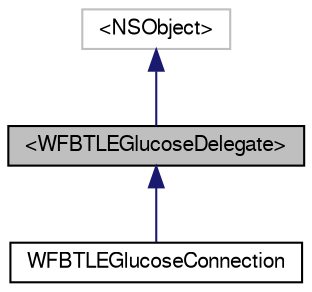 digraph "&lt;WFBTLEGlucoseDelegate&gt;"
{
  edge [fontname="FreeSans",fontsize="10",labelfontname="FreeSans",labelfontsize="10"];
  node [fontname="FreeSans",fontsize="10",shape=record];
  Node1 [label="\<WFBTLEGlucoseDelegate\>",height=0.2,width=0.4,color="black", fillcolor="grey75", style="filled", fontcolor="black"];
  Node2 -> Node1 [dir="back",color="midnightblue",fontsize="10",style="solid",fontname="FreeSans"];
  Node2 [label="\<NSObject\>",height=0.2,width=0.4,color="grey75", fillcolor="white", style="filled"];
  Node1 -> Node3 [dir="back",color="midnightblue",fontsize="10",style="solid",fontname="FreeSans"];
  Node3 [label="WFBTLEGlucoseConnection",height=0.2,width=0.4,color="black", fillcolor="white", style="filled",URL="$interface_w_f_b_t_l_e_glucose_connection.html",tooltip="Represents a connection to a BTLE Glucose Monitor sensor. "];
}
